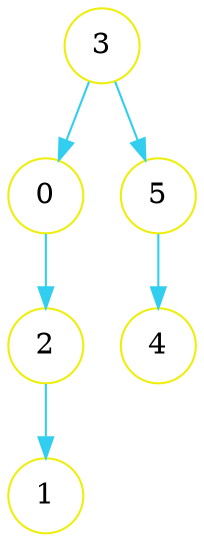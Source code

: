 digraph G{

node [shape = circle]
node [stile = filled]
node [fillcolor =" #EEEEE"]
node [color =" #EEEEE"]
edge[color =" #31CEF0"]
3->0->2->1


3->5->4


}